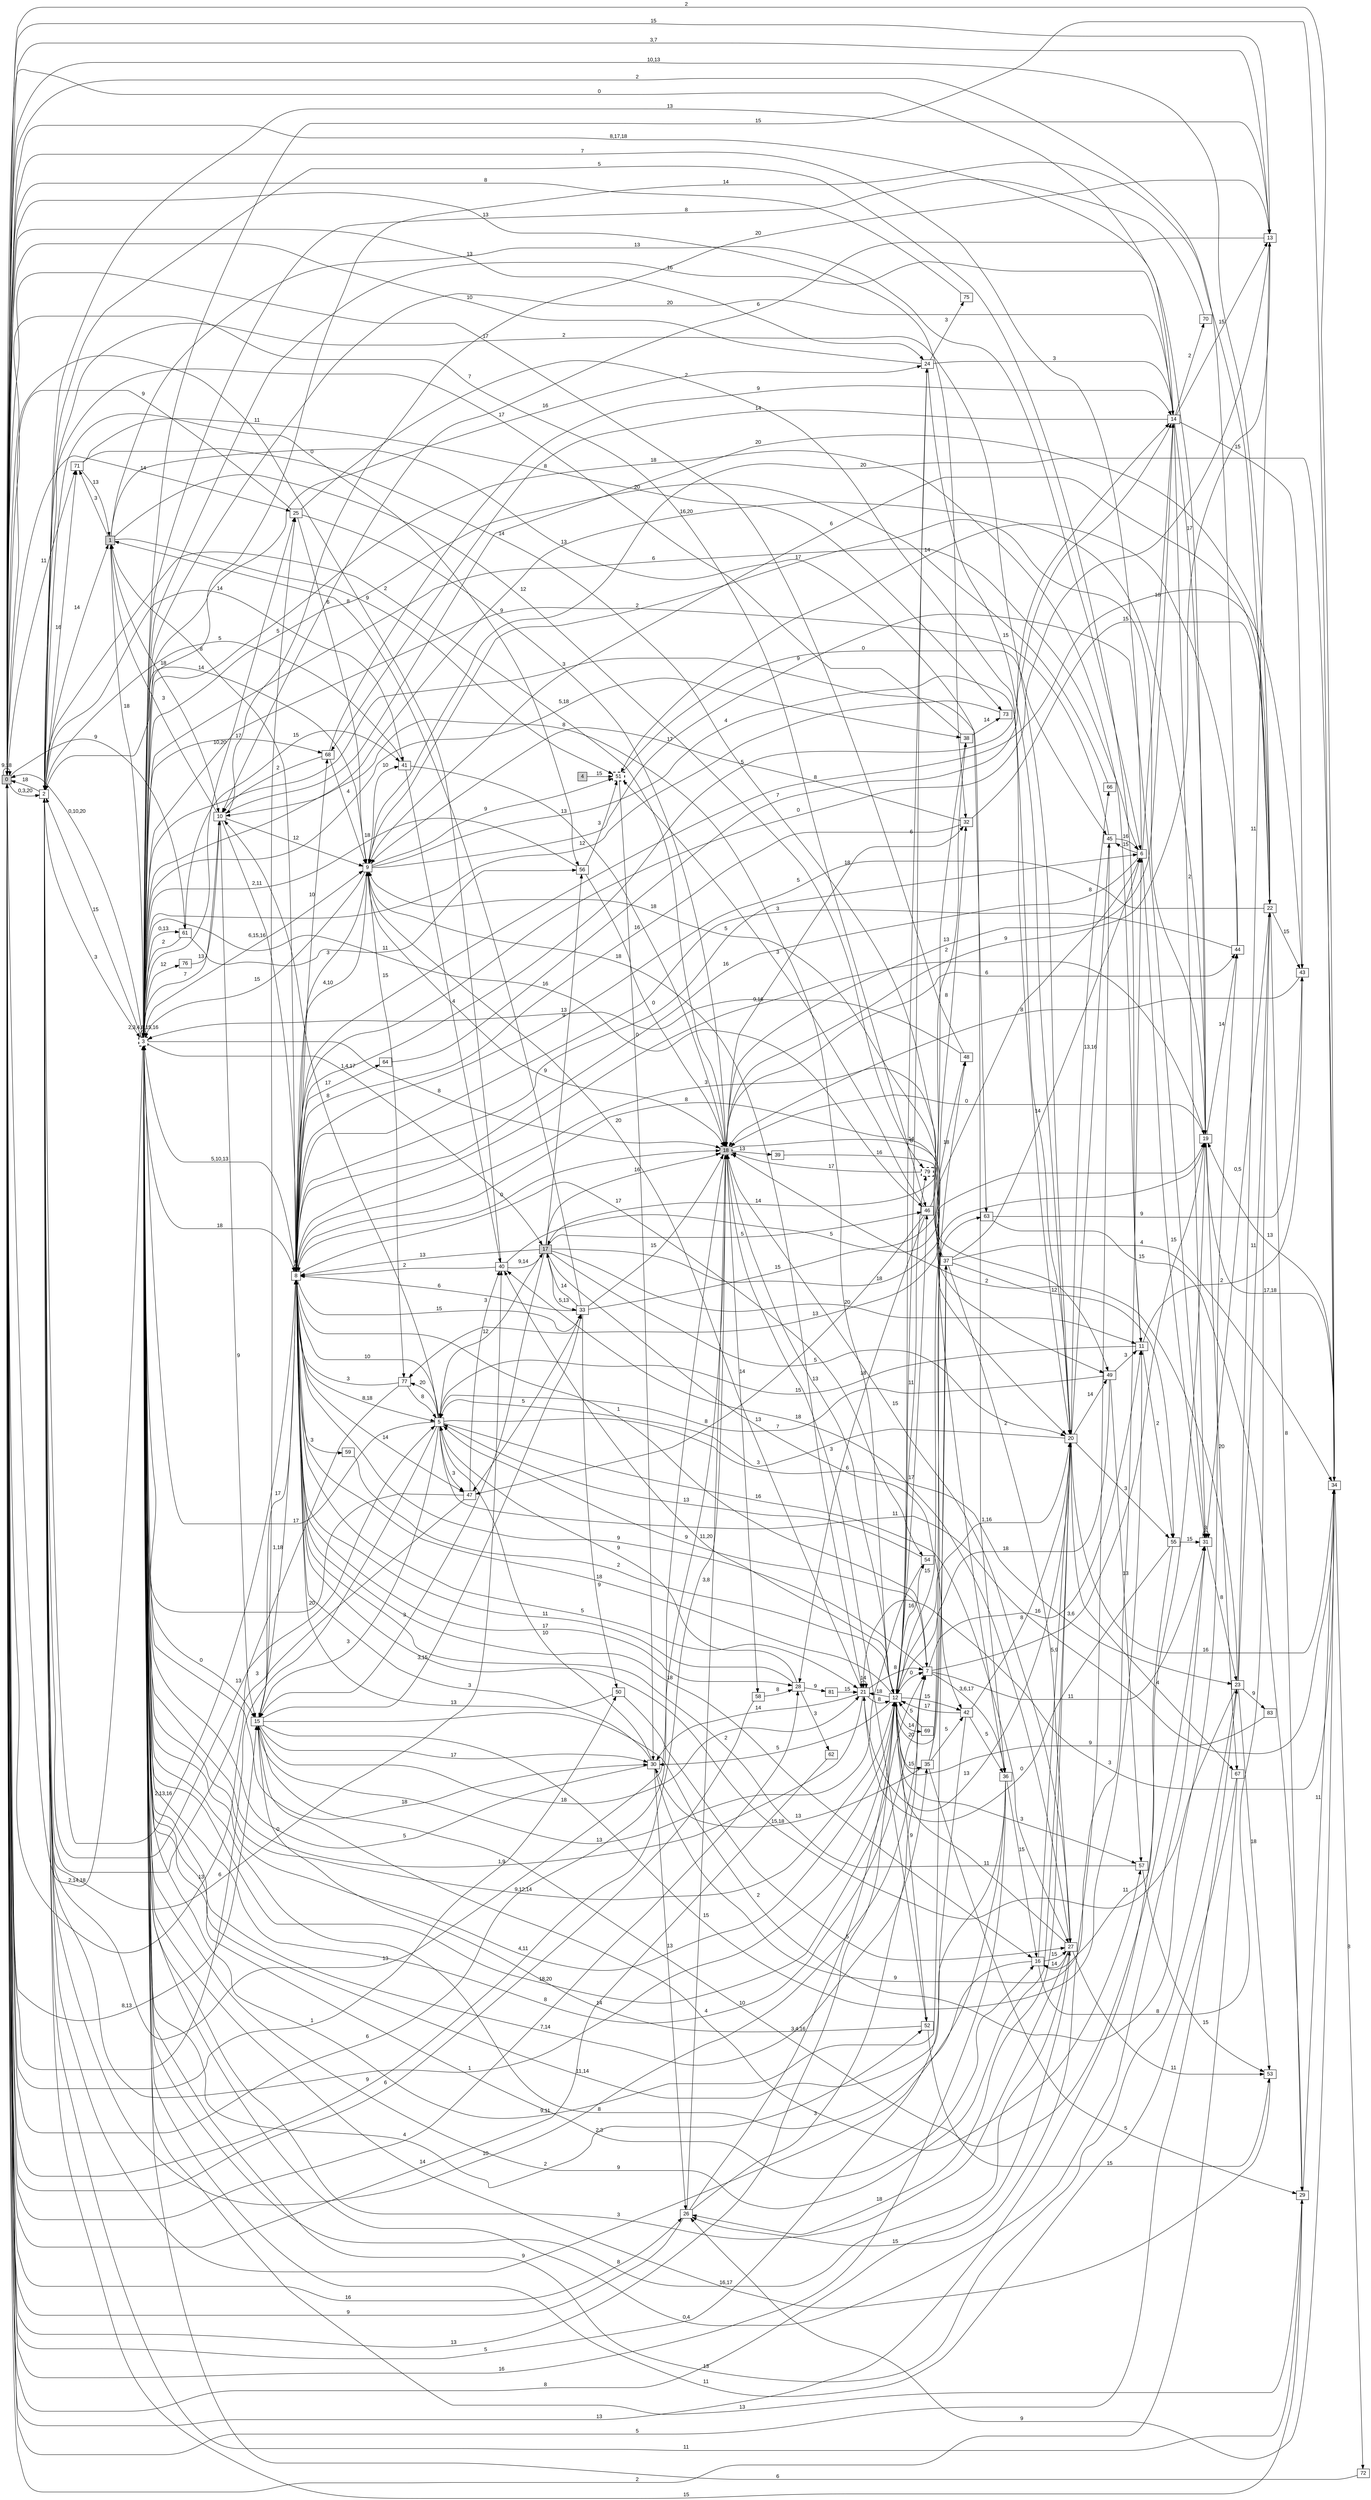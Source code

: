 digraph "NDFA" {
  rankdir=LR
  node [shape=box width=0.1 height=0.1 fontname=Arial]
  edge [fontname=Arial]
/* Estados */
 s0 [label="0" style="filled"] /* I:1 F:0 D:0 */
 s1 [label="1" style="filled"] /* I:1 F:0 D:0 */
 s2 [label="2" ] /* I:0 F:0 D:0 */
 s3 [label="3" style="bold,dashed"] /* I:0 F:1 D:0 */
 s4 [label="4" style="filled"] /* I:1 F:0 D:0 */
 s5 [label="5" ] /* I:0 F:0 D:0 */
 s6 [label="6" ] /* I:0 F:0 D:0 */
 s7 [label="7" ] /* I:0 F:0 D:0 */
 s8 [label="8" ] /* I:0 F:0 D:0 */
 s9 [label="9" ] /* I:0 F:0 D:0 */
 s10 [label="10" ] /* I:0 F:0 D:0 */
 s11 [label="11" ] /* I:0 F:0 D:0 */
 s12 [label="12" ] /* I:0 F:0 D:0 */
 s13 [label="13" ] /* I:0 F:0 D:0 */
 s14 [label="14" ] /* I:0 F:0 D:0 */
 s15 [label="15" ] /* I:0 F:0 D:0 */
 s16 [label="16" ] /* I:0 F:0 D:0 */
 s17 [label="17" style="filled"] /* I:1 F:0 D:0 */
 s18 [label="18" style="filled,bold,dashed"] /* I:1 F:1 D:0 */
 s19 [label="19" ] /* I:0 F:0 D:0 */
 s20 [label="20" ] /* I:0 F:0 D:0 */
 s21 [label="21" ] /* I:0 F:0 D:0 */
 s22 [label="22" ] /* I:0 F:0 D:0 */
 s23 [label="23" ] /* I:0 F:0 D:0 */
 s24 [label="24" ] /* I:0 F:0 D:0 */
 s25 [label="25" ] /* I:0 F:0 D:0 */
 s26 [label="26" ] /* I:0 F:0 D:0 */
 s27 [label="27" ] /* I:0 F:0 D:0 */
 s28 [label="28" ] /* I:0 F:0 D:0 */
 s29 [label="29" ] /* I:0 F:0 D:0 */
 s30 [label="30" ] /* I:0 F:0 D:0 */
 s31 [label="31" ] /* I:0 F:0 D:0 */
 s32 [label="32" ] /* I:0 F:0 D:0 */
 s33 [label="33" ] /* I:0 F:0 D:0 */
 s34 [label="34" ] /* I:0 F:0 D:0 */
 s35 [label="35" ] /* I:0 F:0 D:0 */
 s36 [label="36" ] /* I:0 F:0 D:0 */
 s37 [label="37" ] /* I:0 F:0 D:0 */
 s38 [label="38" ] /* I:0 F:0 D:0 */
 s39 [label="39" ] /* I:0 F:0 D:0 */
 s40 [label="40" ] /* I:0 F:0 D:0 */
 s41 [label="41" ] /* I:0 F:0 D:0 */
 s42 [label="42" ] /* I:0 F:0 D:0 */
 s43 [label="43" ] /* I:0 F:0 D:0 */
 s44 [label="44" ] /* I:0 F:0 D:0 */
 s45 [label="45" ] /* I:0 F:0 D:0 */
 s46 [label="46" ] /* I:0 F:0 D:0 */
 s47 [label="47" ] /* I:0 F:0 D:0 */
 s48 [label="48" ] /* I:0 F:0 D:0 */
 s49 [label="49" ] /* I:0 F:0 D:0 */
 s50 [label="50" ] /* I:0 F:0 D:0 */
 s51 [label="51" style="bold,dashed"] /* I:0 F:1 D:0 */
 s52 [label="52" ] /* I:0 F:0 D:0 */
 s53 [label="53" ] /* I:0 F:0 D:0 */
 s54 [label="54" ] /* I:0 F:0 D:0 */
 s55 [label="55" ] /* I:0 F:0 D:0 */
 s56 [label="56" ] /* I:0 F:0 D:0 */
 s57 [label="57" ] /* I:0 F:0 D:0 */
 s58 [label="58" ] /* I:0 F:0 D:0 */
 s59 [label="59" ] /* I:0 F:0 D:0 */
 s61 [label="61" ] /* I:0 F:0 D:0 */
 s62 [label="62" ] /* I:0 F:0 D:0 */
 s63 [label="63" ] /* I:0 F:0 D:0 */
 s64 [label="64" ] /* I:0 F:0 D:0 */
 s66 [label="66" ] /* I:0 F:0 D:0 */
 s67 [label="67" ] /* I:0 F:0 D:0 */
 s68 [label="68" ] /* I:0 F:0 D:0 */
 s69 [label="69" ] /* I:0 F:0 D:0 */
 s70 [label="70" ] /* I:0 F:0 D:0 */
 s71 [label="71" ] /* I:0 F:0 D:0 */
 s72 [label="72" ] /* I:0 F:0 D:0 */
 s73 [label="73" ] /* I:0 F:0 D:0 */
 s75 [label="75" ] /* I:0 F:0 D:0 */
 s76 [label="76" ] /* I:0 F:0 D:0 */
 s77 [label="77" ] /* I:0 F:0 D:0 */
 s79 [label="79" style="bold,dashed"] /* I:0 F:1 D:0 */
 s81 [label="81" ] /* I:0 F:0 D:0 */
 s83 [label="83" ] /* I:0 F:0 D:0 */
/* Transiciones */
  s0 -> s0 [label="9,18"]
  s0 -> s2 [label="0,3,20"]
  s0 -> s3 [label="2,14,18"]
  s0 -> s12 [label="13"]
  s0 -> s13 [label="15"]
  s0 -> s15 [label="8,13"]
  s0 -> s18 [label="9"]
  s0 -> s22 [label="10,13"]
  s0 -> s23 [label="5"]
  s0 -> s24 [label="13"]
  s0 -> s25 [label="14"]
  s0 -> s26 [label="16"]
  s0 -> s28 [label="4"]
  s0 -> s32 [label="13"]
  s0 -> s46 [label="7"]
  s0 -> s50 [label="1"]
  s0 -> s61 [label="9"]
  s0 -> s71 [label="11"]
  s1 -> s3 [label="18"]
  s1 -> s6 [label="13"]
  s1 -> s10 [label="18"]
  s1 -> s36 [label="13"]
  s1 -> s51 [label="9"]
  s1 -> s71 [label="3"]
  s1 -> s79 [label="12"]
  s2 -> s0 [label="18"]
  s2 -> s1 [label="14"]
  s2 -> s3 [label="3"]
  s2 -> s5 [label="13"]
  s2 -> s7 [label="10"]
  s2 -> s8 [label="2,13,16"]
  s2 -> s11 [label="5"]
  s2 -> s12 [label="1"]
  s2 -> s13 [label="13"]
  s2 -> s18 [label="2"]
  s2 -> s29 [label="11"]
  s2 -> s40 [label="0"]
  s2 -> s41 [label="14"]
  s2 -> s56 [label="0"]
  s2 -> s71 [label="16"]
  s3 -> s0 [label="0,10,20"]
  s3 -> s2 [label="15"]
  s3 -> s3 [label="2,3,4,8,15,16"]
  s3 -> s7 [label="18,20"]
  s3 -> s8 [label="18"]
  s3 -> s9 [label="6,15,16"]
  s3 -> s12 [label="9,12,14"]
  s3 -> s14 [label="20"]
  s3 -> s15 [label="0"]
  s3 -> s16 [label="2,3"]
  s3 -> s17 [label="1,4,17"]
  s3 -> s18 [label="8"]
  s3 -> s20 [label="9"]
  s3 -> s23 [label="13"]
  s3 -> s24 [label="16"]
  s3 -> s25 [label="10,20"]
  s3 -> s27 [label="8"]
  s3 -> s30 [label="18"]
  s3 -> s35 [label="7,14"]
  s3 -> s37 [label="9,11"]
  s3 -> s38 [label="5,18"]
  s3 -> s46 [label="16"]
  s3 -> s52 [label="2"]
  s3 -> s61 [label="0,13"]
  s3 -> s63 [label="3"]
  s3 -> s68 [label="17"]
  s3 -> s76 [label="12"]
  s4 -> s51 [label="15"]
  s5 -> s0 [label="6"]
  s5 -> s3 [label="17"]
  s5 -> s8 [label="10"]
  s5 -> s10 [label="8"]
  s5 -> s15 [label="3"]
  s5 -> s23 [label="6"]
  s5 -> s27 [label="16"]
  s5 -> s34 [label="11"]
  s5 -> s47 [label="3"]
  s5 -> s77 [label="20"]
  s6 -> s0 [label="7"]
  s6 -> s3 [label="6"]
  s6 -> s8 [label="16"]
  s6 -> s14 [label="16"]
  s6 -> s31 [label="15"]
  s6 -> s45 [label="15"]
  s7 -> s3 [label="8"]
  s7 -> s5 [label="9"]
  s7 -> s8 [label="9"]
  s7 -> s11 [label="16"]
  s7 -> s19 [label="3,6"]
  s7 -> s31 [label="11"]
  s7 -> s36 [label="3,6,17"]
  s8 -> s1 [label="8"]
  s8 -> s3 [label="5,10,13"]
  s8 -> s5 [label="8,18"]
  s8 -> s6 [label="5"]
  s8 -> s7 [label="1"]
  s8 -> s8 [label="0"]
  s8 -> s9 [label="4,10"]
  s8 -> s14 [label="5"]
  s8 -> s15 [label="17"]
  s8 -> s16 [label="18"]
  s8 -> s18 [label="0"]
  s8 -> s19 [label="9,16"]
  s8 -> s20 [label="8"]
  s8 -> s21 [label="5"]
  s8 -> s28 [label="17"]
  s8 -> s33 [label="15"]
  s8 -> s47 [label="14"]
  s8 -> s49 [label="3"]
  s8 -> s54 [label="17"]
  s8 -> s59 [label="3"]
  s8 -> s64 [label="17"]
  s8 -> s68 [label="10"]
  s9 -> s2 [label="14"]
  s9 -> s3 [label="15"]
  s9 -> s8 [label="3"]
  s9 -> s18 [label="9"]
  s9 -> s20 [label="4"]
  s9 -> s21 [label="18"]
  s9 -> s31 [label="9"]
  s9 -> s41 [label="10"]
  s9 -> s51 [label="9"]
  s9 -> s77 [label="15"]
  s10 -> s1 [label="3"]
  s10 -> s3 [label="7"]
  s10 -> s8 [label="2,11"]
  s10 -> s9 [label="12"]
  s10 -> s13 [label="20"]
  s10 -> s15 [label="9"]
  s11 -> s3 [label="18"]
  s11 -> s5 [label="15"]
  s11 -> s43 [label="2"]
  s11 -> s55 [label="2"]
  s12 -> s3 [label="4,11"]
  s12 -> s7 [label="0"]
  s12 -> s8 [label="18"]
  s12 -> s10 [label="8"]
  s12 -> s20 [label="1,16"]
  s12 -> s21 [label="18"]
  s12 -> s24 [label="14"]
  s12 -> s30 [label="5"]
  s12 -> s35 [label="15"]
  s12 -> s37 [label="20"]
  s12 -> s40 [label="11,20"]
  s12 -> s42 [label="15"]
  s12 -> s46 [label="17"]
  s12 -> s52 [label="9"]
  s12 -> s54 [label="16"]
  s12 -> s57 [label="3"]
  s12 -> s63 [label="15"]
  s12 -> s69 [label="14"]
  s12 -> s79 [label="11"]
  s13 -> s0 [label="3,7"]
  s13 -> s8 [label="0"]
  s13 -> s10 [label="6"]
  s13 -> s18 [label="9"]
  s14 -> s0 [label="0"]
  s14 -> s3 [label="16"]
  s14 -> s13 [label="15"]
  s14 -> s19 [label="17"]
  s14 -> s31 [label="2"]
  s14 -> s43 [label="15"]
  s14 -> s68 [label="14"]
  s14 -> s70 [label="2"]
  s15 -> s8 [label="1,18"]
  s15 -> s11 [label="15"]
  s15 -> s21 [label="18"]
  s15 -> s25 [label="5"]
  s15 -> s30 [label="17"]
  s15 -> s31 [label="10"]
  s15 -> s33 [label="3,15"]
  s15 -> s44 [label="2"]
  s15 -> s57 [label="4"]
  s16 -> s3 [label="8"]
  s16 -> s19 [label="11"]
  s16 -> s20 [label="5,9"]
  s16 -> s22 [label="8"]
  s16 -> s27 [label="15"]
  s17 -> s5 [label="12"]
  s17 -> s8 [label="13"]
  s17 -> s11 [label="20"]
  s17 -> s15 [label="3"]
  s17 -> s18 [label="16"]
  s17 -> s19 [label="18"]
  s17 -> s20 [label="5"]
  s17 -> s33 [label="5,13"]
  s17 -> s42 [label="13"]
  s17 -> s46 [label="5"]
  s17 -> s56 [label="9"]
  s18 -> s0 [label="6"]
  s18 -> s2 [label="13"]
  s18 -> s12 [label="13"]
  s18 -> s14 [label="13"]
  s18 -> s32 [label="18"]
  s18 -> s39 [label="13"]
  s18 -> s44 [label="6"]
  s18 -> s49 [label="8"]
  s18 -> s58 [label="14"]
  s19 -> s0 [label="8,17,18"]
  s19 -> s3 [label="16,20"]
  s19 -> s9 [label="17"]
  s19 -> s18 [label="0"]
  s19 -> s34 [label="17,18"]
  s19 -> s44 [label="14"]
  s19 -> s67 [label="20"]
  s19 -> s77 [label="13"]
  s20 -> s2 [label="2"]
  s20 -> s5 [label="3"]
  s20 -> s21 [label="13"]
  s20 -> s26 [label="18"]
  s20 -> s34 [label="16"]
  s20 -> s45 [label="13,16"]
  s20 -> s49 [label="14"]
  s20 -> s55 [label="3"]
  s20 -> s66 [label="8"]
  s20 -> s67 [label="4"]
  s21 -> s3 [label="1,9"]
  s21 -> s7 [label="8"]
  s21 -> s9 [label="20"]
  s21 -> s12 [label="8"]
  s21 -> s21 [label="14"]
  s21 -> s30 [label="14"]
  s22 -> s3 [label="14"]
  s22 -> s8 [label="5"]
  s22 -> s9 [label="6"]
  s22 -> s10 [label="20"]
  s22 -> s29 [label="8"]
  s22 -> s31 [label="0,5"]
  s22 -> s43 [label="15"]
  s23 -> s8 [label="15,18"]
  s23 -> s13 [label="11"]
  s23 -> s18 [label="2"]
  s23 -> s22 [label="11"]
  s23 -> s53 [label="18"]
  s23 -> s83 [label="9"]
  s24 -> s0 [label="10"]
  s24 -> s12 [label="6"]
  s24 -> s14 [label="3"]
  s24 -> s20 [label="15"]
  s24 -> s75 [label="3"]
  s25 -> s0 [label="9"]
  s25 -> s9 [label="6"]
  s25 -> s18 [label="9"]
  s25 -> s20 [label="2"]
  s26 -> s0 [label="9"]
  s26 -> s7 [label="3"]
  s26 -> s12 [label="3,4,16"]
  s26 -> s18 [label="3,8"]
  s27 -> s0 [label="8"]
  s27 -> s3 [label="3"]
  s27 -> s12 [label="11"]
  s27 -> s16 [label="14"]
  s27 -> s18 [label="15"]
  s27 -> s40 [label="18"]
  s27 -> s53 [label="11"]
  s28 -> s5 [label="9"]
  s28 -> s8 [label="11"]
  s28 -> s62 [label="3"]
  s28 -> s81 [label="9"]
  s29 -> s2 [label="15"]
  s29 -> s3 [label="13"]
  s29 -> s34 [label="11"]
  s30 -> s3 [label="5"]
  s30 -> s5 [label="10"]
  s30 -> s6 [label="9"]
  s30 -> s8 [label="3"]
  s30 -> s26 [label="13"]
  s31 -> s3 [label="0,4"]
  s31 -> s23 [label="8"]
  s31 -> s31 [label="3"]
  s32 -> s8 [label="16"]
  s32 -> s9 [label="17"]
  s32 -> s22 [label="15"]
  s33 -> s1 [label="8"]
  s33 -> s8 [label="6"]
  s33 -> s17 [label="14"]
  s33 -> s18 [label="15"]
  s33 -> s47 [label="5"]
  s33 -> s48 [label="15"]
  s33 -> s50 [label="9"]
  s34 -> s0 [label="2"]
  s34 -> s3 [label="15"]
  s34 -> s9 [label="20"]
  s34 -> s19 [label="13"]
  s34 -> s21 [label="3"]
  s34 -> s26 [label="9"]
  s34 -> s72 [label="8"]
  s35 -> s29 [label="5"]
  s35 -> s30 [label="13"]
  s35 -> s32 [label="8"]
  s35 -> s42 [label="5"]
  s35 -> s48 [label="18"]
  s36 -> s0 [label="16"]
  s36 -> s2 [label="9"]
  s36 -> s3 [label="11,14"]
  s36 -> s16 [label="15"]
  s37 -> s6 [label="14"]
  s37 -> s9 [label="18"]
  s37 -> s27 [label="2"]
  s37 -> s34 [label="4"]
  s37 -> s55 [label="12"]
  s38 -> s2 [label="17"]
  s38 -> s17 [label="14"]
  s38 -> s73 [label="14"]
  s39 -> s36 [label="16"]
  s40 -> s0 [label="11"]
  s40 -> s6 [label="5"]
  s40 -> s8 [label="2"]
  s40 -> s17 [label="9,14"]
  s41 -> s2 [label="5"]
  s41 -> s18 [label="13"]
  s41 -> s40 [label="4"]
  s42 -> s0 [label="5"]
  s42 -> s12 [label="17"]
  s42 -> s20 [label="8"]
  s42 -> s36 [label="5"]
  s43 -> s8 [label="8"]
  s43 -> s18 [label="8"]
  s44 -> s0 [label="2"]
  s44 -> s8 [label="3"]
  s44 -> s51 [label="14"]
  s45 -> s3 [label="2"]
  s45 -> s6 [label="16"]
  s45 -> s26 [label="15"]
  s46 -> s28 [label="18"]
  s46 -> s38 [label="2"]
  s46 -> s47 [label="8"]
  s46 -> s51 [label="3"]
  s47 -> s2 [label="3"]
  s47 -> s3 [label="20"]
  s47 -> s40 [label="3"]
  s48 -> s0 [label="17"]
  s48 -> s3 [label="13"]
  s49 -> s5 [label="7"]
  s49 -> s11 [label="3"]
  s49 -> s12 [label="18"]
  s49 -> s57 [label="13"]
  s50 -> s8 [label="13"]
  s50 -> s27 [label="5"]
  s51 -> s30 [label="0"]
  s51 -> s45 [label="0"]
  s52 -> s15 [label="14"]
  s52 -> s18 [label="3"]
  s52 -> s53 [label="15"]
  s53 -> s3 [label="16,17"]
  s54 -> s5 [label="13"]
  s54 -> s15 [label="13"]
  s55 -> s0 [label="13"]
  s55 -> s21 [label="0"]
  s55 -> s31 [label="15"]
  s56 -> s3 [label="18"]
  s56 -> s18 [label="0"]
  s56 -> s51 [label="3"]
  s57 -> s8 [label="2"]
  s57 -> s53 [label="15"]
  s58 -> s0 [label="6"]
  s58 -> s28 [label="8"]
  s59 -> s12 [label="2"]
  s61 -> s3 [label="2"]
  s61 -> s41 [label="15"]
  s61 -> s56 [label="11"]
  s62 -> s0 [label="14"]
  s63 -> s29 [label="15"]
  s63 -> s43 [label="9"]
  s64 -> s14 [label="7"]
  s66 -> s3 [label="20"]
  s67 -> s0 [label="2"]
  s67 -> s3 [label="11"]
  s68 -> s9 [label="4"]
  s68 -> s10 [label="2"]
  s68 -> s14 [label="9"]
  s69 -> s12 [label="5"]
  s70 -> s3 [label="8"]
  s71 -> s1 [label="13"]
  s71 -> s37 [label="14"]
  s71 -> s73 [label="8"]
  s72 -> s3 [label="6"]
  s73 -> s3 [label="12"]
  s75 -> s0 [label="8"]
  s76 -> s10 [label="13"]
  s77 -> s0 [label="13"]
  s77 -> s5 [label="8"]
  s77 -> s8 [label="3"]
  s79 -> s18 [label="17"]
  s81 -> s21 [label="15"]
  s83 -> s12 [label="9"]
}
